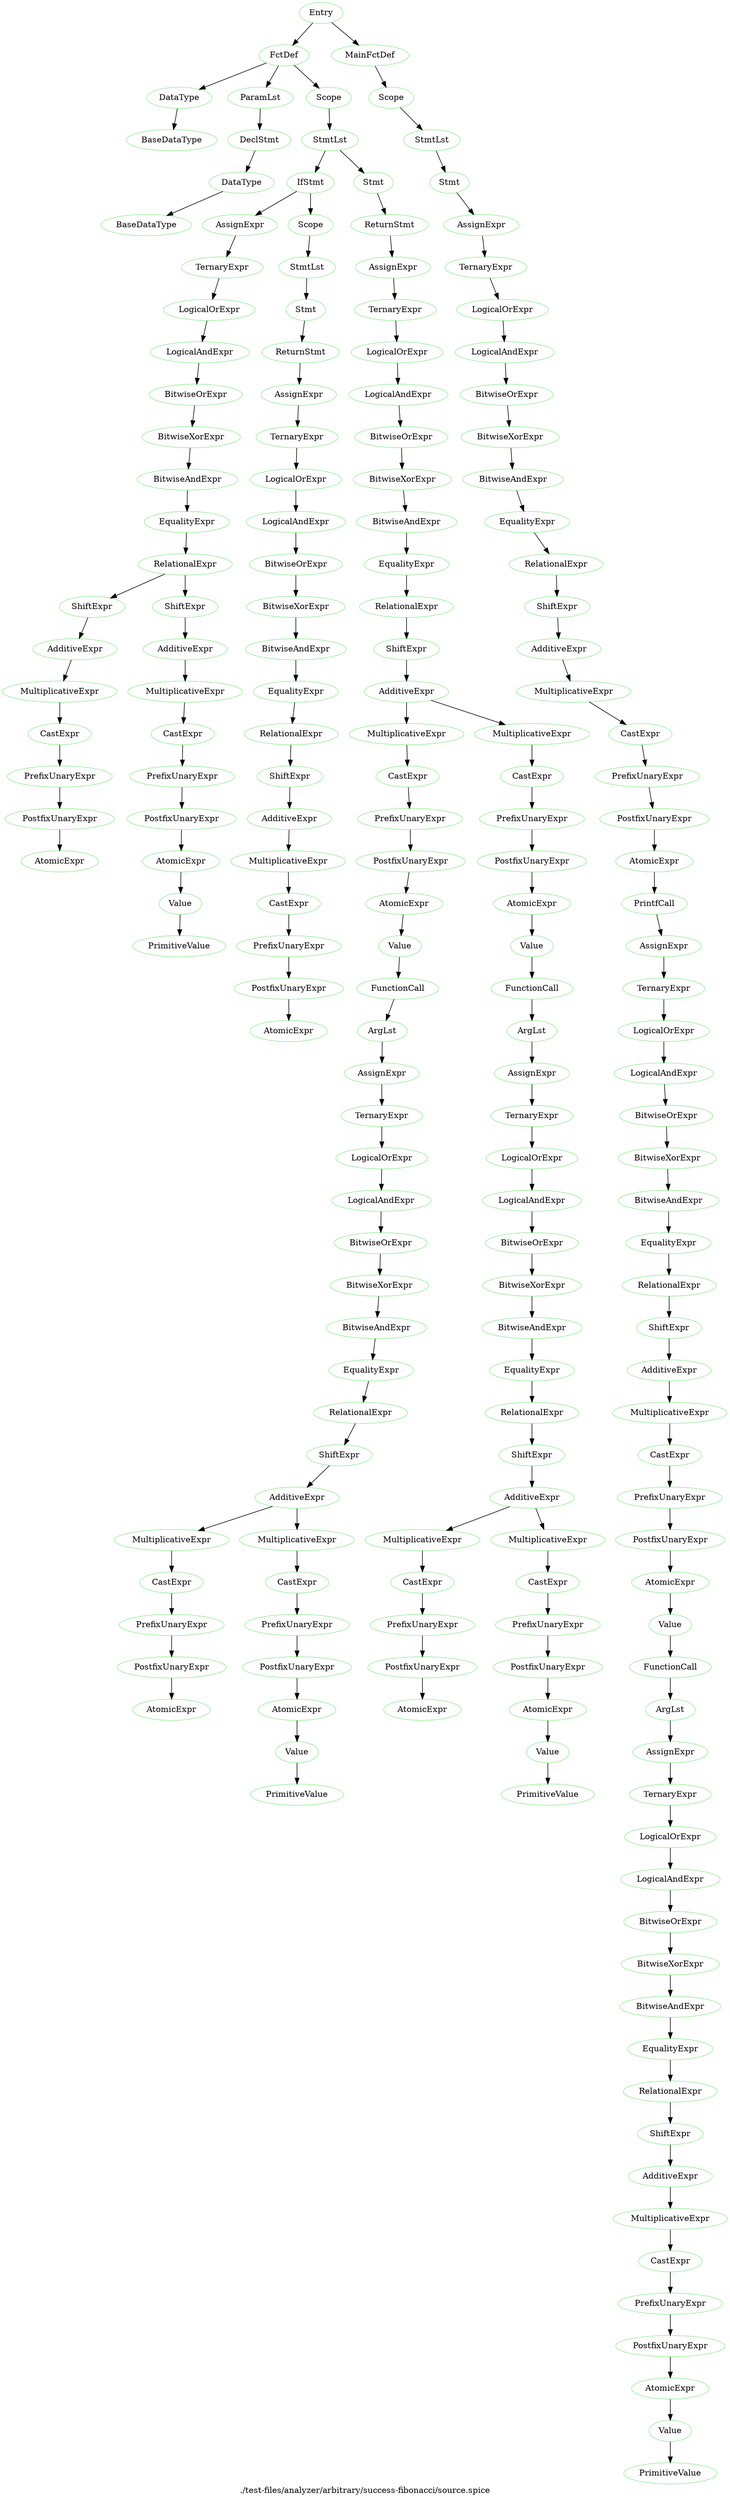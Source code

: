 digraph {
 rankdir="TB";
 label="./test-files/analyzer/arbitrary/success-fibonacci/source.spice";
 L1C1_Entry [color="lightgreen",label="Entry"];
 L1C1_FctDef [color="lightgreen",label="FctDef"];
 L1C1_Entry -> L1C1_FctDef;
 L1C3_DataType [color="lightgreen",label="DataType"];
 L1C1_FctDef -> L1C3_DataType;
 L1C3_BaseDataType [color="lightgreen",label="BaseDataType"];
 L1C3_DataType -> L1C3_BaseDataType;
 L1C13_ParamLst [color="lightgreen",label="ParamLst"];
 L1C1_FctDef -> L1C13_ParamLst;
 L1C13_DeclStmt [color="lightgreen",label="DeclStmt"];
 L1C13_ParamLst -> L1C13_DeclStmt;
 L1C13_DataType [color="lightgreen",label="DataType"];
 L1C13_DeclStmt -> L1C13_DataType;
 L1C13_BaseDataType [color="lightgreen",label="BaseDataType"];
 L1C13_DataType -> L1C13_BaseDataType;
 L1C20_Scope [color="lightgreen",label="Scope"];
 L1C1_FctDef -> L1C20_Scope;
 L2C5_StmtLst [color="lightgreen",label="StmtLst"];
 L1C20_Scope -> L2C5_StmtLst;
 L2C5_IfStmt [color="lightgreen",label="IfStmt"];
 L2C5_StmtLst -> L2C5_IfStmt;
 L2C8_AssignExpr [color="lightgreen",label="AssignExpr"];
 L2C5_IfStmt -> L2C8_AssignExpr;
 L2C8_TernaryExpr [color="lightgreen",label="TernaryExpr"];
 L2C8_AssignExpr -> L2C8_TernaryExpr;
 L2C8_LogicalOrExpr [color="lightgreen",label="LogicalOrExpr"];
 L2C8_TernaryExpr -> L2C8_LogicalOrExpr;
 L2C8_LogicalAndExpr [color="lightgreen",label="LogicalAndExpr"];
 L2C8_LogicalOrExpr -> L2C8_LogicalAndExpr;
 L2C8_BitwiseOrExpr [color="lightgreen",label="BitwiseOrExpr"];
 L2C8_LogicalAndExpr -> L2C8_BitwiseOrExpr;
 L2C8_BitwiseXorExpr [color="lightgreen",label="BitwiseXorExpr"];
 L2C8_BitwiseOrExpr -> L2C8_BitwiseXorExpr;
 L2C8_BitwiseAndExpr [color="lightgreen",label="BitwiseAndExpr"];
 L2C8_BitwiseXorExpr -> L2C8_BitwiseAndExpr;
 L2C8_EqualityExpr [color="lightgreen",label="EqualityExpr"];
 L2C8_BitwiseAndExpr -> L2C8_EqualityExpr;
 L2C8_RelationalExpr [color="lightgreen",label="RelationalExpr"];
 L2C8_EqualityExpr -> L2C8_RelationalExpr;
 L2C8_ShiftExpr [color="lightgreen",label="ShiftExpr"];
 L2C8_RelationalExpr -> L2C8_ShiftExpr;
 L2C8_AdditiveExpr [color="lightgreen",label="AdditiveExpr"];
 L2C8_ShiftExpr -> L2C8_AdditiveExpr;
 L2C8_MultiplicativeExpr [color="lightgreen",label="MultiplicativeExpr"];
 L2C8_AdditiveExpr -> L2C8_MultiplicativeExpr;
 L2C8_CastExpr [color="lightgreen",label="CastExpr"];
 L2C8_MultiplicativeExpr -> L2C8_CastExpr;
 L2C8_PrefixUnaryExpr [color="lightgreen",label="PrefixUnaryExpr"];
 L2C8_CastExpr -> L2C8_PrefixUnaryExpr;
 L2C8_PostfixUnaryExpr [color="lightgreen",label="PostfixUnaryExpr"];
 L2C8_PrefixUnaryExpr -> L2C8_PostfixUnaryExpr;
 L2C8_AtomicExpr [color="lightgreen",label="AtomicExpr"];
 L2C8_PostfixUnaryExpr -> L2C8_AtomicExpr;
 L2C13_ShiftExpr [color="lightgreen",label="ShiftExpr"];
 L2C8_RelationalExpr -> L2C13_ShiftExpr;
 L2C13_AdditiveExpr [color="lightgreen",label="AdditiveExpr"];
 L2C13_ShiftExpr -> L2C13_AdditiveExpr;
 L2C13_MultiplicativeExpr [color="lightgreen",label="MultiplicativeExpr"];
 L2C13_AdditiveExpr -> L2C13_MultiplicativeExpr;
 L2C13_CastExpr [color="lightgreen",label="CastExpr"];
 L2C13_MultiplicativeExpr -> L2C13_CastExpr;
 L2C13_PrefixUnaryExpr [color="lightgreen",label="PrefixUnaryExpr"];
 L2C13_CastExpr -> L2C13_PrefixUnaryExpr;
 L2C13_PostfixUnaryExpr [color="lightgreen",label="PostfixUnaryExpr"];
 L2C13_PrefixUnaryExpr -> L2C13_PostfixUnaryExpr;
 L2C13_AtomicExpr [color="lightgreen",label="AtomicExpr"];
 L2C13_PostfixUnaryExpr -> L2C13_AtomicExpr;
 L2C13_Value [color="lightgreen",label="Value"];
 L2C13_AtomicExpr -> L2C13_Value;
 L2C13_PrimitiveValue [color="lightgreen",label="PrimitiveValue"];
 L2C13_Value -> L2C13_PrimitiveValue;
 L2C15_Scope [color="lightgreen",label="Scope"];
 L2C5_IfStmt -> L2C15_Scope;
 L2C17_StmtLst [color="lightgreen",label="StmtLst"];
 L2C15_Scope -> L2C17_StmtLst;
 L2C17_Stmt [color="lightgreen",label="Stmt"];
 L2C17_StmtLst -> L2C17_Stmt;
 L2C17_ReturnStmt [color="lightgreen",label="ReturnStmt"];
 L2C17_Stmt -> L2C17_ReturnStmt;
 L2C24_AssignExpr [color="lightgreen",label="AssignExpr"];
 L2C17_ReturnStmt -> L2C24_AssignExpr;
 L2C24_TernaryExpr [color="lightgreen",label="TernaryExpr"];
 L2C24_AssignExpr -> L2C24_TernaryExpr;
 L2C24_LogicalOrExpr [color="lightgreen",label="LogicalOrExpr"];
 L2C24_TernaryExpr -> L2C24_LogicalOrExpr;
 L2C24_LogicalAndExpr [color="lightgreen",label="LogicalAndExpr"];
 L2C24_LogicalOrExpr -> L2C24_LogicalAndExpr;
 L2C24_BitwiseOrExpr [color="lightgreen",label="BitwiseOrExpr"];
 L2C24_LogicalAndExpr -> L2C24_BitwiseOrExpr;
 L2C24_BitwiseXorExpr [color="lightgreen",label="BitwiseXorExpr"];
 L2C24_BitwiseOrExpr -> L2C24_BitwiseXorExpr;
 L2C24_BitwiseAndExpr [color="lightgreen",label="BitwiseAndExpr"];
 L2C24_BitwiseXorExpr -> L2C24_BitwiseAndExpr;
 L2C24_EqualityExpr [color="lightgreen",label="EqualityExpr"];
 L2C24_BitwiseAndExpr -> L2C24_EqualityExpr;
 L2C24_RelationalExpr [color="lightgreen",label="RelationalExpr"];
 L2C24_EqualityExpr -> L2C24_RelationalExpr;
 L2C24_ShiftExpr [color="lightgreen",label="ShiftExpr"];
 L2C24_RelationalExpr -> L2C24_ShiftExpr;
 L2C24_AdditiveExpr [color="lightgreen",label="AdditiveExpr"];
 L2C24_ShiftExpr -> L2C24_AdditiveExpr;
 L2C24_MultiplicativeExpr [color="lightgreen",label="MultiplicativeExpr"];
 L2C24_AdditiveExpr -> L2C24_MultiplicativeExpr;
 L2C24_CastExpr [color="lightgreen",label="CastExpr"];
 L2C24_MultiplicativeExpr -> L2C24_CastExpr;
 L2C24_PrefixUnaryExpr [color="lightgreen",label="PrefixUnaryExpr"];
 L2C24_CastExpr -> L2C24_PrefixUnaryExpr;
 L2C24_PostfixUnaryExpr [color="lightgreen",label="PostfixUnaryExpr"];
 L2C24_PrefixUnaryExpr -> L2C24_PostfixUnaryExpr;
 L2C24_AtomicExpr [color="lightgreen",label="AtomicExpr"];
 L2C24_PostfixUnaryExpr -> L2C24_AtomicExpr;
 L3C5_Stmt [color="lightgreen",label="Stmt"];
 L2C5_StmtLst -> L3C5_Stmt;
 L3C5_ReturnStmt [color="lightgreen",label="ReturnStmt"];
 L3C5_Stmt -> L3C5_ReturnStmt;
 L3C12_AssignExpr [color="lightgreen",label="AssignExpr"];
 L3C5_ReturnStmt -> L3C12_AssignExpr;
 L3C12_TernaryExpr [color="lightgreen",label="TernaryExpr"];
 L3C12_AssignExpr -> L3C12_TernaryExpr;
 L3C12_LogicalOrExpr [color="lightgreen",label="LogicalOrExpr"];
 L3C12_TernaryExpr -> L3C12_LogicalOrExpr;
 L3C12_LogicalAndExpr [color="lightgreen",label="LogicalAndExpr"];
 L3C12_LogicalOrExpr -> L3C12_LogicalAndExpr;
 L3C12_BitwiseOrExpr [color="lightgreen",label="BitwiseOrExpr"];
 L3C12_LogicalAndExpr -> L3C12_BitwiseOrExpr;
 L3C12_BitwiseXorExpr [color="lightgreen",label="BitwiseXorExpr"];
 L3C12_BitwiseOrExpr -> L3C12_BitwiseXorExpr;
 L3C12_BitwiseAndExpr [color="lightgreen",label="BitwiseAndExpr"];
 L3C12_BitwiseXorExpr -> L3C12_BitwiseAndExpr;
 L3C12_EqualityExpr [color="lightgreen",label="EqualityExpr"];
 L3C12_BitwiseAndExpr -> L3C12_EqualityExpr;
 L3C12_RelationalExpr [color="lightgreen",label="RelationalExpr"];
 L3C12_EqualityExpr -> L3C12_RelationalExpr;
 L3C12_ShiftExpr [color="lightgreen",label="ShiftExpr"];
 L3C12_RelationalExpr -> L3C12_ShiftExpr;
 L3C12_AdditiveExpr [color="lightgreen",label="AdditiveExpr"];
 L3C12_ShiftExpr -> L3C12_AdditiveExpr;
 L3C12_MultiplicativeExpr [color="lightgreen",label="MultiplicativeExpr"];
 L3C12_AdditiveExpr -> L3C12_MultiplicativeExpr;
 L3C12_CastExpr [color="lightgreen",label="CastExpr"];
 L3C12_MultiplicativeExpr -> L3C12_CastExpr;
 L3C12_PrefixUnaryExpr [color="lightgreen",label="PrefixUnaryExpr"];
 L3C12_CastExpr -> L3C12_PrefixUnaryExpr;
 L3C12_PostfixUnaryExpr [color="lightgreen",label="PostfixUnaryExpr"];
 L3C12_PrefixUnaryExpr -> L3C12_PostfixUnaryExpr;
 L3C12_AtomicExpr [color="lightgreen",label="AtomicExpr"];
 L3C12_PostfixUnaryExpr -> L3C12_AtomicExpr;
 L3C12_Value [color="lightgreen",label="Value"];
 L3C12_AtomicExpr -> L3C12_Value;
 L3C12_FunctionCall [color="lightgreen",label="FunctionCall"];
 L3C12_Value -> L3C12_FunctionCall;
 L3C17_ArgLst [color="lightgreen",label="ArgLst"];
 L3C12_FunctionCall -> L3C17_ArgLst;
 L3C17_AssignExpr [color="lightgreen",label="AssignExpr"];
 L3C17_ArgLst -> L3C17_AssignExpr;
 L3C17_TernaryExpr [color="lightgreen",label="TernaryExpr"];
 L3C17_AssignExpr -> L3C17_TernaryExpr;
 L3C17_LogicalOrExpr [color="lightgreen",label="LogicalOrExpr"];
 L3C17_TernaryExpr -> L3C17_LogicalOrExpr;
 L3C17_LogicalAndExpr [color="lightgreen",label="LogicalAndExpr"];
 L3C17_LogicalOrExpr -> L3C17_LogicalAndExpr;
 L3C17_BitwiseOrExpr [color="lightgreen",label="BitwiseOrExpr"];
 L3C17_LogicalAndExpr -> L3C17_BitwiseOrExpr;
 L3C17_BitwiseXorExpr [color="lightgreen",label="BitwiseXorExpr"];
 L3C17_BitwiseOrExpr -> L3C17_BitwiseXorExpr;
 L3C17_BitwiseAndExpr [color="lightgreen",label="BitwiseAndExpr"];
 L3C17_BitwiseXorExpr -> L3C17_BitwiseAndExpr;
 L3C17_EqualityExpr [color="lightgreen",label="EqualityExpr"];
 L3C17_BitwiseAndExpr -> L3C17_EqualityExpr;
 L3C17_RelationalExpr [color="lightgreen",label="RelationalExpr"];
 L3C17_EqualityExpr -> L3C17_RelationalExpr;
 L3C17_ShiftExpr [color="lightgreen",label="ShiftExpr"];
 L3C17_RelationalExpr -> L3C17_ShiftExpr;
 L3C17_AdditiveExpr [color="lightgreen",label="AdditiveExpr"];
 L3C17_ShiftExpr -> L3C17_AdditiveExpr;
 L3C17_MultiplicativeExpr [color="lightgreen",label="MultiplicativeExpr"];
 L3C17_AdditiveExpr -> L3C17_MultiplicativeExpr;
 L3C17_CastExpr [color="lightgreen",label="CastExpr"];
 L3C17_MultiplicativeExpr -> L3C17_CastExpr;
 L3C17_PrefixUnaryExpr [color="lightgreen",label="PrefixUnaryExpr"];
 L3C17_CastExpr -> L3C17_PrefixUnaryExpr;
 L3C17_PostfixUnaryExpr [color="lightgreen",label="PostfixUnaryExpr"];
 L3C17_PrefixUnaryExpr -> L3C17_PostfixUnaryExpr;
 L3C17_AtomicExpr [color="lightgreen",label="AtomicExpr"];
 L3C17_PostfixUnaryExpr -> L3C17_AtomicExpr;
 L3C21_MultiplicativeExpr [color="lightgreen",label="MultiplicativeExpr"];
 L3C17_AdditiveExpr -> L3C21_MultiplicativeExpr;
 L3C21_CastExpr [color="lightgreen",label="CastExpr"];
 L3C21_MultiplicativeExpr -> L3C21_CastExpr;
 L3C21_PrefixUnaryExpr [color="lightgreen",label="PrefixUnaryExpr"];
 L3C21_CastExpr -> L3C21_PrefixUnaryExpr;
 L3C21_PostfixUnaryExpr [color="lightgreen",label="PostfixUnaryExpr"];
 L3C21_PrefixUnaryExpr -> L3C21_PostfixUnaryExpr;
 L3C21_AtomicExpr [color="lightgreen",label="AtomicExpr"];
 L3C21_PostfixUnaryExpr -> L3C21_AtomicExpr;
 L3C21_Value [color="lightgreen",label="Value"];
 L3C21_AtomicExpr -> L3C21_Value;
 L3C21_PrimitiveValue [color="lightgreen",label="PrimitiveValue"];
 L3C21_Value -> L3C21_PrimitiveValue;
 L3C26_MultiplicativeExpr [color="lightgreen",label="MultiplicativeExpr"];
 L3C12_AdditiveExpr -> L3C26_MultiplicativeExpr;
 L3C26_CastExpr [color="lightgreen",label="CastExpr"];
 L3C26_MultiplicativeExpr -> L3C26_CastExpr;
 L3C26_PrefixUnaryExpr [color="lightgreen",label="PrefixUnaryExpr"];
 L3C26_CastExpr -> L3C26_PrefixUnaryExpr;
 L3C26_PostfixUnaryExpr [color="lightgreen",label="PostfixUnaryExpr"];
 L3C26_PrefixUnaryExpr -> L3C26_PostfixUnaryExpr;
 L3C26_AtomicExpr [color="lightgreen",label="AtomicExpr"];
 L3C26_PostfixUnaryExpr -> L3C26_AtomicExpr;
 L3C26_Value [color="lightgreen",label="Value"];
 L3C26_AtomicExpr -> L3C26_Value;
 L3C26_FunctionCall [color="lightgreen",label="FunctionCall"];
 L3C26_Value -> L3C26_FunctionCall;
 L3C31_ArgLst [color="lightgreen",label="ArgLst"];
 L3C26_FunctionCall -> L3C31_ArgLst;
 L3C31_AssignExpr [color="lightgreen",label="AssignExpr"];
 L3C31_ArgLst -> L3C31_AssignExpr;
 L3C31_TernaryExpr [color="lightgreen",label="TernaryExpr"];
 L3C31_AssignExpr -> L3C31_TernaryExpr;
 L3C31_LogicalOrExpr [color="lightgreen",label="LogicalOrExpr"];
 L3C31_TernaryExpr -> L3C31_LogicalOrExpr;
 L3C31_LogicalAndExpr [color="lightgreen",label="LogicalAndExpr"];
 L3C31_LogicalOrExpr -> L3C31_LogicalAndExpr;
 L3C31_BitwiseOrExpr [color="lightgreen",label="BitwiseOrExpr"];
 L3C31_LogicalAndExpr -> L3C31_BitwiseOrExpr;
 L3C31_BitwiseXorExpr [color="lightgreen",label="BitwiseXorExpr"];
 L3C31_BitwiseOrExpr -> L3C31_BitwiseXorExpr;
 L3C31_BitwiseAndExpr [color="lightgreen",label="BitwiseAndExpr"];
 L3C31_BitwiseXorExpr -> L3C31_BitwiseAndExpr;
 L3C31_EqualityExpr [color="lightgreen",label="EqualityExpr"];
 L3C31_BitwiseAndExpr -> L3C31_EqualityExpr;
 L3C31_RelationalExpr [color="lightgreen",label="RelationalExpr"];
 L3C31_EqualityExpr -> L3C31_RelationalExpr;
 L3C31_ShiftExpr [color="lightgreen",label="ShiftExpr"];
 L3C31_RelationalExpr -> L3C31_ShiftExpr;
 L3C31_AdditiveExpr [color="lightgreen",label="AdditiveExpr"];
 L3C31_ShiftExpr -> L3C31_AdditiveExpr;
 L3C31_MultiplicativeExpr [color="lightgreen",label="MultiplicativeExpr"];
 L3C31_AdditiveExpr -> L3C31_MultiplicativeExpr;
 L3C31_CastExpr [color="lightgreen",label="CastExpr"];
 L3C31_MultiplicativeExpr -> L3C31_CastExpr;
 L3C31_PrefixUnaryExpr [color="lightgreen",label="PrefixUnaryExpr"];
 L3C31_CastExpr -> L3C31_PrefixUnaryExpr;
 L3C31_PostfixUnaryExpr [color="lightgreen",label="PostfixUnaryExpr"];
 L3C31_PrefixUnaryExpr -> L3C31_PostfixUnaryExpr;
 L3C31_AtomicExpr [color="lightgreen",label="AtomicExpr"];
 L3C31_PostfixUnaryExpr -> L3C31_AtomicExpr;
 L3C35_MultiplicativeExpr [color="lightgreen",label="MultiplicativeExpr"];
 L3C31_AdditiveExpr -> L3C35_MultiplicativeExpr;
 L3C35_CastExpr [color="lightgreen",label="CastExpr"];
 L3C35_MultiplicativeExpr -> L3C35_CastExpr;
 L3C35_PrefixUnaryExpr [color="lightgreen",label="PrefixUnaryExpr"];
 L3C35_CastExpr -> L3C35_PrefixUnaryExpr;
 L3C35_PostfixUnaryExpr [color="lightgreen",label="PostfixUnaryExpr"];
 L3C35_PrefixUnaryExpr -> L3C35_PostfixUnaryExpr;
 L3C35_AtomicExpr [color="lightgreen",label="AtomicExpr"];
 L3C35_PostfixUnaryExpr -> L3C35_AtomicExpr;
 L3C35_Value [color="lightgreen",label="Value"];
 L3C35_AtomicExpr -> L3C35_Value;
 L3C35_PrimitiveValue [color="lightgreen",label="PrimitiveValue"];
 L3C35_Value -> L3C35_PrimitiveValue;
 L6C1_MainFctDef [color="lightgreen",label="MainFctDef"];
 L1C1_Entry -> L6C1_MainFctDef;
 L6C15_Scope [color="lightgreen",label="Scope"];
 L6C1_MainFctDef -> L6C15_Scope;
 L7C5_StmtLst [color="lightgreen",label="StmtLst"];
 L6C15_Scope -> L7C5_StmtLst;
 L7C5_Stmt [color="lightgreen",label="Stmt"];
 L7C5_StmtLst -> L7C5_Stmt;
 L7C5_AssignExpr [color="lightgreen",label="AssignExpr"];
 L7C5_Stmt -> L7C5_AssignExpr;
 L7C5_TernaryExpr [color="lightgreen",label="TernaryExpr"];
 L7C5_AssignExpr -> L7C5_TernaryExpr;
 L7C5_LogicalOrExpr [color="lightgreen",label="LogicalOrExpr"];
 L7C5_TernaryExpr -> L7C5_LogicalOrExpr;
 L7C5_LogicalAndExpr [color="lightgreen",label="LogicalAndExpr"];
 L7C5_LogicalOrExpr -> L7C5_LogicalAndExpr;
 L7C5_BitwiseOrExpr [color="lightgreen",label="BitwiseOrExpr"];
 L7C5_LogicalAndExpr -> L7C5_BitwiseOrExpr;
 L7C5_BitwiseXorExpr [color="lightgreen",label="BitwiseXorExpr"];
 L7C5_BitwiseOrExpr -> L7C5_BitwiseXorExpr;
 L7C5_BitwiseAndExpr [color="lightgreen",label="BitwiseAndExpr"];
 L7C5_BitwiseXorExpr -> L7C5_BitwiseAndExpr;
 L7C5_EqualityExpr [color="lightgreen",label="EqualityExpr"];
 L7C5_BitwiseAndExpr -> L7C5_EqualityExpr;
 L7C5_RelationalExpr [color="lightgreen",label="RelationalExpr"];
 L7C5_EqualityExpr -> L7C5_RelationalExpr;
 L7C5_ShiftExpr [color="lightgreen",label="ShiftExpr"];
 L7C5_RelationalExpr -> L7C5_ShiftExpr;
 L7C5_AdditiveExpr [color="lightgreen",label="AdditiveExpr"];
 L7C5_ShiftExpr -> L7C5_AdditiveExpr;
 L7C5_MultiplicativeExpr [color="lightgreen",label="MultiplicativeExpr"];
 L7C5_AdditiveExpr -> L7C5_MultiplicativeExpr;
 L7C5_CastExpr [color="lightgreen",label="CastExpr"];
 L7C5_MultiplicativeExpr -> L7C5_CastExpr;
 L7C5_PrefixUnaryExpr [color="lightgreen",label="PrefixUnaryExpr"];
 L7C5_CastExpr -> L7C5_PrefixUnaryExpr;
 L7C5_PostfixUnaryExpr [color="lightgreen",label="PostfixUnaryExpr"];
 L7C5_PrefixUnaryExpr -> L7C5_PostfixUnaryExpr;
 L7C5_AtomicExpr [color="lightgreen",label="AtomicExpr"];
 L7C5_PostfixUnaryExpr -> L7C5_AtomicExpr;
 L7C5_PrintfCall [color="lightgreen",label="PrintfCall"];
 L7C5_AtomicExpr -> L7C5_PrintfCall;
 L7C26_AssignExpr [color="lightgreen",label="AssignExpr"];
 L7C5_PrintfCall -> L7C26_AssignExpr;
 L7C26_TernaryExpr [color="lightgreen",label="TernaryExpr"];
 L7C26_AssignExpr -> L7C26_TernaryExpr;
 L7C26_LogicalOrExpr [color="lightgreen",label="LogicalOrExpr"];
 L7C26_TernaryExpr -> L7C26_LogicalOrExpr;
 L7C26_LogicalAndExpr [color="lightgreen",label="LogicalAndExpr"];
 L7C26_LogicalOrExpr -> L7C26_LogicalAndExpr;
 L7C26_BitwiseOrExpr [color="lightgreen",label="BitwiseOrExpr"];
 L7C26_LogicalAndExpr -> L7C26_BitwiseOrExpr;
 L7C26_BitwiseXorExpr [color="lightgreen",label="BitwiseXorExpr"];
 L7C26_BitwiseOrExpr -> L7C26_BitwiseXorExpr;
 L7C26_BitwiseAndExpr [color="lightgreen",label="BitwiseAndExpr"];
 L7C26_BitwiseXorExpr -> L7C26_BitwiseAndExpr;
 L7C26_EqualityExpr [color="lightgreen",label="EqualityExpr"];
 L7C26_BitwiseAndExpr -> L7C26_EqualityExpr;
 L7C26_RelationalExpr [color="lightgreen",label="RelationalExpr"];
 L7C26_EqualityExpr -> L7C26_RelationalExpr;
 L7C26_ShiftExpr [color="lightgreen",label="ShiftExpr"];
 L7C26_RelationalExpr -> L7C26_ShiftExpr;
 L7C26_AdditiveExpr [color="lightgreen",label="AdditiveExpr"];
 L7C26_ShiftExpr -> L7C26_AdditiveExpr;
 L7C26_MultiplicativeExpr [color="lightgreen",label="MultiplicativeExpr"];
 L7C26_AdditiveExpr -> L7C26_MultiplicativeExpr;
 L7C26_CastExpr [color="lightgreen",label="CastExpr"];
 L7C26_MultiplicativeExpr -> L7C26_CastExpr;
 L7C26_PrefixUnaryExpr [color="lightgreen",label="PrefixUnaryExpr"];
 L7C26_CastExpr -> L7C26_PrefixUnaryExpr;
 L7C26_PostfixUnaryExpr [color="lightgreen",label="PostfixUnaryExpr"];
 L7C26_PrefixUnaryExpr -> L7C26_PostfixUnaryExpr;
 L7C26_AtomicExpr [color="lightgreen",label="AtomicExpr"];
 L7C26_PostfixUnaryExpr -> L7C26_AtomicExpr;
 L7C26_Value [color="lightgreen",label="Value"];
 L7C26_AtomicExpr -> L7C26_Value;
 L7C26_FunctionCall [color="lightgreen",label="FunctionCall"];
 L7C26_Value -> L7C26_FunctionCall;
 L7C31_ArgLst [color="lightgreen",label="ArgLst"];
 L7C26_FunctionCall -> L7C31_ArgLst;
 L7C31_AssignExpr [color="lightgreen",label="AssignExpr"];
 L7C31_ArgLst -> L7C31_AssignExpr;
 L7C31_TernaryExpr [color="lightgreen",label="TernaryExpr"];
 L7C31_AssignExpr -> L7C31_TernaryExpr;
 L7C31_LogicalOrExpr [color="lightgreen",label="LogicalOrExpr"];
 L7C31_TernaryExpr -> L7C31_LogicalOrExpr;
 L7C31_LogicalAndExpr [color="lightgreen",label="LogicalAndExpr"];
 L7C31_LogicalOrExpr -> L7C31_LogicalAndExpr;
 L7C31_BitwiseOrExpr [color="lightgreen",label="BitwiseOrExpr"];
 L7C31_LogicalAndExpr -> L7C31_BitwiseOrExpr;
 L7C31_BitwiseXorExpr [color="lightgreen",label="BitwiseXorExpr"];
 L7C31_BitwiseOrExpr -> L7C31_BitwiseXorExpr;
 L7C31_BitwiseAndExpr [color="lightgreen",label="BitwiseAndExpr"];
 L7C31_BitwiseXorExpr -> L7C31_BitwiseAndExpr;
 L7C31_EqualityExpr [color="lightgreen",label="EqualityExpr"];
 L7C31_BitwiseAndExpr -> L7C31_EqualityExpr;
 L7C31_RelationalExpr [color="lightgreen",label="RelationalExpr"];
 L7C31_EqualityExpr -> L7C31_RelationalExpr;
 L7C31_ShiftExpr [color="lightgreen",label="ShiftExpr"];
 L7C31_RelationalExpr -> L7C31_ShiftExpr;
 L7C31_AdditiveExpr [color="lightgreen",label="AdditiveExpr"];
 L7C31_ShiftExpr -> L7C31_AdditiveExpr;
 L7C31_MultiplicativeExpr [color="lightgreen",label="MultiplicativeExpr"];
 L7C31_AdditiveExpr -> L7C31_MultiplicativeExpr;
 L7C31_CastExpr [color="lightgreen",label="CastExpr"];
 L7C31_MultiplicativeExpr -> L7C31_CastExpr;
 L7C31_PrefixUnaryExpr [color="lightgreen",label="PrefixUnaryExpr"];
 L7C31_CastExpr -> L7C31_PrefixUnaryExpr;
 L7C31_PostfixUnaryExpr [color="lightgreen",label="PostfixUnaryExpr"];
 L7C31_PrefixUnaryExpr -> L7C31_PostfixUnaryExpr;
 L7C31_AtomicExpr [color="lightgreen",label="AtomicExpr"];
 L7C31_PostfixUnaryExpr -> L7C31_AtomicExpr;
 L7C31_Value [color="lightgreen",label="Value"];
 L7C31_AtomicExpr -> L7C31_Value;
 L7C31_PrimitiveValue [color="lightgreen",label="PrimitiveValue"];
 L7C31_Value -> L7C31_PrimitiveValue;
}